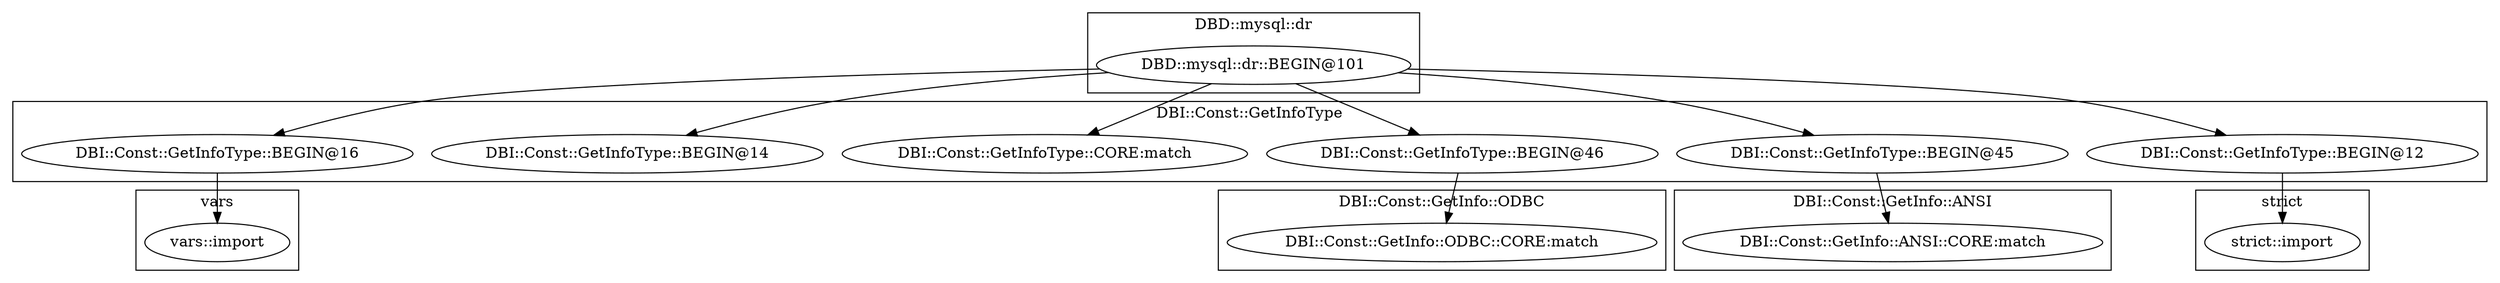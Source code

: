 digraph {
graph [overlap=false]
subgraph cluster_DBD_mysql_dr {
	label="DBD::mysql::dr";
	"DBD::mysql::dr::BEGIN@101";
}
subgraph cluster_vars {
	label="vars";
	"vars::import";
}
subgraph cluster_strict {
	label="strict";
	"strict::import";
}
subgraph cluster_DBI_Const_GetInfoType {
	label="DBI::Const::GetInfoType";
	"DBI::Const::GetInfoType::BEGIN@16";
	"DBI::Const::GetInfoType::BEGIN@46";
	"DBI::Const::GetInfoType::BEGIN@45";
	"DBI::Const::GetInfoType::CORE:match";
	"DBI::Const::GetInfoType::BEGIN@14";
	"DBI::Const::GetInfoType::BEGIN@12";
}
subgraph cluster_DBI_Const_GetInfo_ODBC {
	label="DBI::Const::GetInfo::ODBC";
	"DBI::Const::GetInfo::ODBC::CORE:match";
}
subgraph cluster_DBI_Const_GetInfo_ANSI {
	label="DBI::Const::GetInfo::ANSI";
	"DBI::Const::GetInfo::ANSI::CORE:match";
}
"DBD::mysql::dr::BEGIN@101" -> "DBI::Const::GetInfoType::BEGIN@45";
"DBD::mysql::dr::BEGIN@101" -> "DBI::Const::GetInfoType::BEGIN@14";
"DBD::mysql::dr::BEGIN@101" -> "DBI::Const::GetInfoType::CORE:match";
"DBI::Const::GetInfoType::BEGIN@45" -> "DBI::Const::GetInfo::ANSI::CORE:match";
"DBD::mysql::dr::BEGIN@101" -> "DBI::Const::GetInfoType::BEGIN@16";
"DBI::Const::GetInfoType::BEGIN@16" -> "vars::import";
"DBI::Const::GetInfoType::BEGIN@46" -> "DBI::Const::GetInfo::ODBC::CORE:match";
"DBD::mysql::dr::BEGIN@101" -> "DBI::Const::GetInfoType::BEGIN@46";
"DBD::mysql::dr::BEGIN@101" -> "DBI::Const::GetInfoType::BEGIN@12";
"DBI::Const::GetInfoType::BEGIN@12" -> "strict::import";
}
